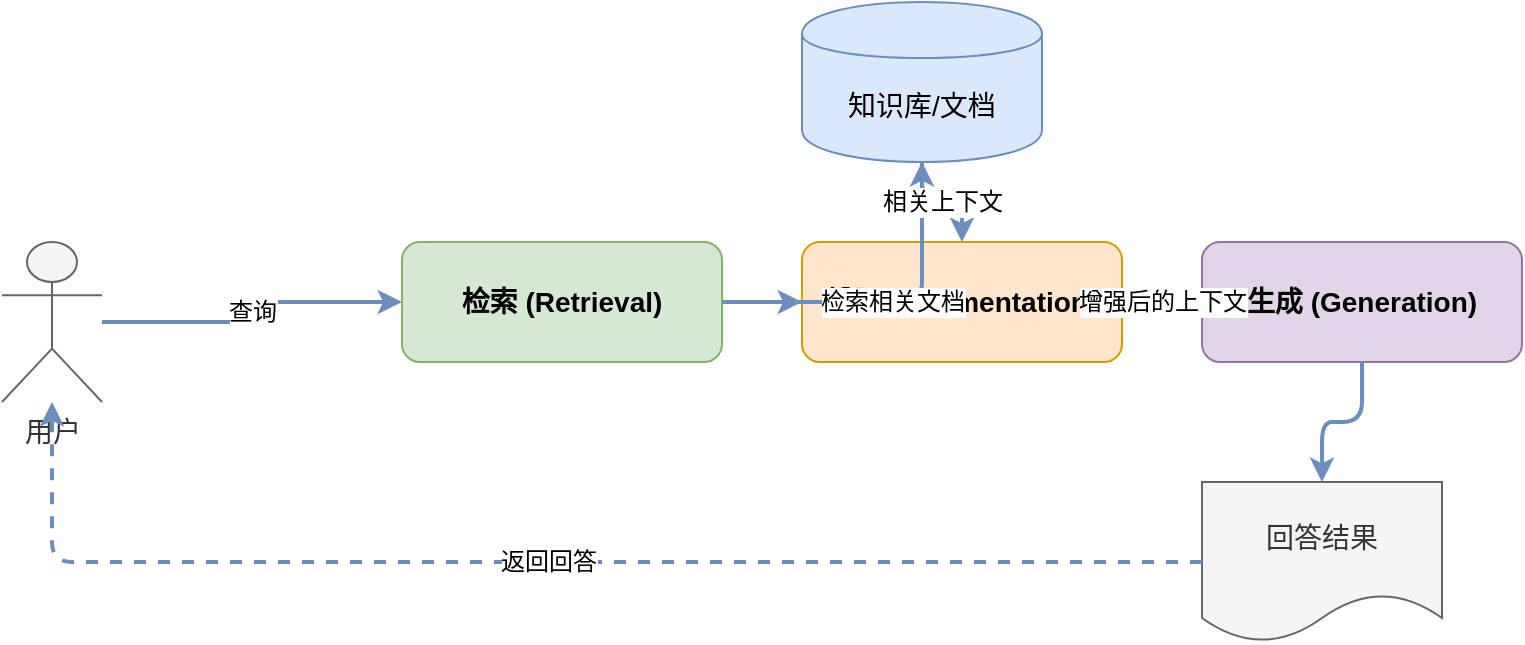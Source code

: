 <?xml version='1.0' encoding='utf-8'?>
<mxfile>
  <diagram>
    <mxGraphModel>
      <root>
        <mxCell id="0" />
        <mxCell id="1" parent="0" />
        <mxCell id="2619f14c-437f-4f0b-b2cc-7eee4e1d9f8b" value="用户"
          style="shape=umlActor;verticalLabelPosition=bottom;verticalAlign=top;html=1;outlineConnect=0;fillColor=#f5f5f5;strokeColor=#666666;fontColor=#333333;fontSize=14;"
          parent="1" vertex="1">
          <mxGeometry x="100" y="200" width="50" height="80" as="geometry" />
        </mxCell>
        <mxCell id="4ca237be-ca33-4b7e-939b-2bf923136d11" value="知识库/文档"
          style="shape=cylinder;whiteSpace=wrap;html=1;boundedLbl=1;backgroundOutline=1;fillColor=#dae8fc;strokeColor=#6c8ebf;fontSize=14;"
          parent="1" vertex="1">
          <mxGeometry x="500" y="80" width="120" height="80" as="geometry" />
        </mxCell>
        <mxCell id="de101d1c-d4d4-4fc9-8976-831abe963732" value="检索 (Retrieval)"
          style="rounded=1;whiteSpace=wrap;html=1;fillColor=#d5e8d4;strokeColor=#82b366;fontSize=14;fontStyle=1"
          parent="1" vertex="1">
          <mxGeometry x="300" y="200" width="160" height="60" as="geometry" />
        </mxCell>
        <mxCell id="f614bbcc-84df-4a1c-839a-a1f172d26f33" value="增强 (Augmentation)"
          style="rounded=1;whiteSpace=wrap;html=1;fillColor=#ffe6cc;strokeColor=#d79b00;fontSize=14;fontStyle=1"
          parent="1" vertex="1">
          <mxGeometry x="500" y="200" width="160" height="60" as="geometry" />
        </mxCell>
        <mxCell id="e8df504c-26b7-4063-b39f-b26fde333771" value="生成 (Generation)"
          style="rounded=1;whiteSpace=wrap;html=1;fillColor=#e1d5e7;strokeColor=#9673a6;fontSize=14;fontStyle=1"
          parent="1" vertex="1">
          <mxGeometry x="700" y="200" width="160" height="60" as="geometry" />
        </mxCell>
        <mxCell id="d3f4617b-a4f0-4f8e-8bca-bfbe5c62df48" value="回答结果"
          style="shape=document;whiteSpace=wrap;html=1;boundedLbl=1;fillColor=#f5f5f5;strokeColor=#666666;fontColor=#333333;fontSize=14;"
          parent="1" vertex="1">
          <mxGeometry x="700" y="320" width="120" height="80" as="geometry" />
        </mxCell>
        <mxCell id="9e6cf191-4305-4e9e-ace6-6087d3471769" value="查询"
          style="edgeStyle=orthogonalEdgeStyle;rounded=1;orthogonalLoop=1;jettySize=auto;html=1;strokeWidth=2;strokeColor=#6c8ebf;fontSize=12;"
          parent="1" source="2619f14c-437f-4f0b-b2cc-7eee4e1d9f8b"
          target="de101d1c-d4d4-4fc9-8976-831abe963732" edge="1">
          <mxGeometry relative="1" as="geometry" />
        </mxCell>
        <mxCell id="5def826b-cb88-441d-8ffa-f4d6f2ce54b6" value="检索相关文档"
          style="edgeStyle=orthogonalEdgeStyle;rounded=1;orthogonalLoop=1;jettySize=auto;html=1;strokeWidth=2;strokeColor=#6c8ebf;fontSize=12;"
          parent="1" source="de101d1c-d4d4-4fc9-8976-831abe963732"
          target="4ca237be-ca33-4b7e-939b-2bf923136d11" edge="1">
          <mxGeometry relative="1" as="geometry" />
        </mxCell>
        <mxCell id="f4f236b4-5dfb-4ba8-8886-b54861c99ddf" value="相关上下文"
          style="edgeStyle=orthogonalEdgeStyle;rounded=1;orthogonalLoop=1;jettySize=auto;html=1;strokeWidth=2;strokeColor=#6c8ebf;fontSize=12;"
          parent="1" source="4ca237be-ca33-4b7e-939b-2bf923136d11"
          target="f614bbcc-84df-4a1c-839a-a1f172d26f33" edge="1">
          <mxGeometry relative="1" as="geometry" />
        </mxCell>
        <mxCell id="8343ad43-9301-4d72-ba78-bbca8a17ee08" value=""
          style="edgeStyle=orthogonalEdgeStyle;rounded=1;orthogonalLoop=1;jettySize=auto;html=1;strokeWidth=2;strokeColor=#6c8ebf;fontSize=12;"
          parent="1" source="de101d1c-d4d4-4fc9-8976-831abe963732"
          target="f614bbcc-84df-4a1c-839a-a1f172d26f33" edge="1">
          <mxGeometry relative="1" as="geometry" />
        </mxCell>
        <mxCell id="fc5ec7c4-0b0b-4ff8-a716-08d1e6aba970" value="增强后的上下文"
          style="edgeStyle=orthogonalEdgeStyle;rounded=1;orthogonalLoop=1;jettySize=auto;html=1;strokeWidth=2;strokeColor=#6c8ebf;fontSize=12;"
          parent="1" source="f614bbcc-84df-4a1c-839a-a1f172d26f33"
          target="e8df504c-26b7-4063-b39f-b26fde333771" edge="1">
          <mxGeometry relative="1" as="geometry" />
        </mxCell>
        <mxCell id="b70ef03b-19dc-4895-8805-657f0735ca65" value=""
          style="edgeStyle=orthogonalEdgeStyle;rounded=1;orthogonalLoop=1;jettySize=auto;html=1;strokeWidth=2;strokeColor=#6c8ebf;fontSize=12;"
          parent="1" source="e8df504c-26b7-4063-b39f-b26fde333771"
          target="d3f4617b-a4f0-4f8e-8bca-bfbe5c62df48" edge="1">
          <mxGeometry relative="1" as="geometry" />
        </mxCell>
        <mxCell id="1121eb8e-5cfe-4e82-a368-c1063eba416a" value="返回回答"
          style="edgeStyle=orthogonalEdgeStyle;rounded=1;orthogonalLoop=1;jettySize=auto;html=1;strokeWidth=2;strokeColor=#6c8ebf;fontSize=12;dashed=1;"
          parent="1" source="d3f4617b-a4f0-4f8e-8bca-bfbe5c62df48"
          target="2619f14c-437f-4f0b-b2cc-7eee4e1d9f8b" edge="1">
          <mxGeometry relative="1" as="geometry" />
        </mxCell>
      </root>
    </mxGraphModel>
  </diagram>
</mxfile>